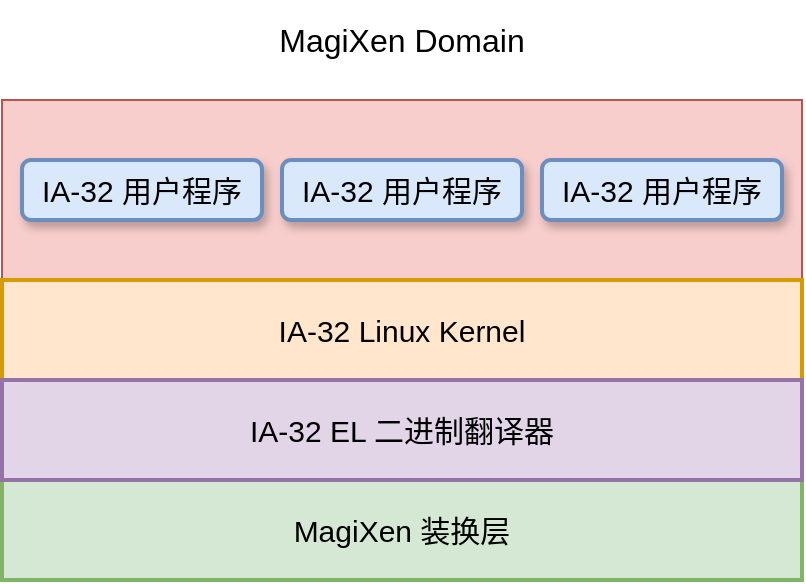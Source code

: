 <mxfile version="17.4.2" type="device"><diagram id="6A33YNNAumB7MYZeX0kF" name="第 1 页"><mxGraphModel dx="1102" dy="1025" grid="1" gridSize="10" guides="1" tooltips="1" connect="1" arrows="1" fold="1" page="1" pageScale="1" pageWidth="1169" pageHeight="827" math="0" shadow="0"><root><mxCell id="0"/><mxCell id="1" parent="0"/><mxCell id="Ow_WIXItOcsbwUhfGyvj-1" value="" style="rounded=0;whiteSpace=wrap;html=1;fillColor=#f8cecc;strokeColor=#b85450;" parent="1" vertex="1"><mxGeometry x="210" y="230" width="400" height="240" as="geometry"/></mxCell><mxCell id="HFxFIARsH69i7TdEn2C6-1" value="IA-32 用户程序" style="rounded=1;whiteSpace=wrap;html=1;fillColor=#dae8fc;strokeColor=#6c8ebf;fontSize=15;strokeWidth=2;glass=0;sketch=0;shadow=1;" parent="1" vertex="1"><mxGeometry x="220" y="260" width="120" height="30" as="geometry"/></mxCell><mxCell id="HFxFIARsH69i7TdEn2C6-2" value="IA-32 Linux Kernel" style="rounded=0;whiteSpace=wrap;html=1;fillColor=#ffe6cc;strokeColor=#d79b00;fontSize=15;strokeWidth=2;glass=0;sketch=0;shadow=0;" parent="1" vertex="1"><mxGeometry x="210" y="320" width="400" height="50" as="geometry"/></mxCell><mxCell id="0bXOZb56rKLoZrJUqtOD-6" value="MagiXen Domain" style="text;html=1;strokeColor=none;fillColor=none;align=center;verticalAlign=middle;whiteSpace=wrap;rounded=0;fontSize=16;" parent="1" vertex="1"><mxGeometry x="210" y="180" width="400" height="40" as="geometry"/></mxCell><mxCell id="Ow_WIXItOcsbwUhfGyvj-3" value="MagiXen 装换层" style="rounded=0;whiteSpace=wrap;html=1;fillColor=#d5e8d4;strokeColor=#82b366;fontSize=15;strokeWidth=2;glass=0;sketch=0;shadow=0;" parent="1" vertex="1"><mxGeometry x="210" y="420" width="400" height="50" as="geometry"/></mxCell><mxCell id="REfwyJaF4bL8JTV5J6Pc-2" value="IA-32 用户程序" style="rounded=1;whiteSpace=wrap;html=1;fillColor=#dae8fc;strokeColor=#6c8ebf;fontSize=15;strokeWidth=2;glass=0;sketch=0;shadow=1;" parent="1" vertex="1"><mxGeometry x="350" y="260" width="120" height="30" as="geometry"/></mxCell><mxCell id="REfwyJaF4bL8JTV5J6Pc-3" value="IA-32 EL 二进制翻译器" style="rounded=0;whiteSpace=wrap;html=1;fillColor=#e1d5e7;strokeColor=#9673a6;fontSize=15;strokeWidth=2;glass=0;sketch=0;shadow=0;" parent="1" vertex="1"><mxGeometry x="210" y="370" width="400" height="50" as="geometry"/></mxCell><mxCell id="REfwyJaF4bL8JTV5J6Pc-5" value="IA-32 用户程序" style="rounded=1;whiteSpace=wrap;html=1;fillColor=#dae8fc;strokeColor=#6c8ebf;fontSize=15;strokeWidth=2;glass=0;sketch=0;shadow=1;" parent="1" vertex="1"><mxGeometry x="480" y="260" width="120" height="30" as="geometry"/></mxCell></root></mxGraphModel></diagram></mxfile>